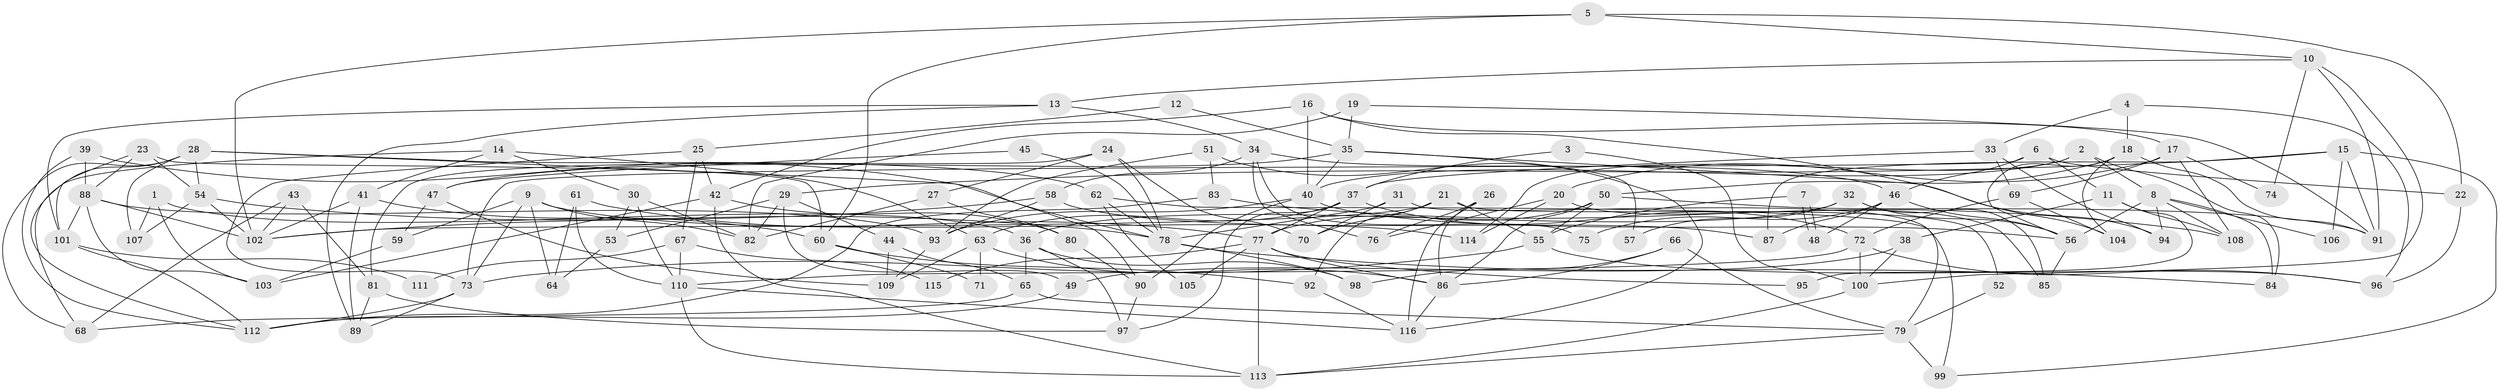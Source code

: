// coarse degree distribution, {5: 0.19753086419753085, 4: 0.20987654320987653, 6: 0.16049382716049382, 9: 0.037037037037037035, 2: 0.1111111111111111, 7: 0.07407407407407407, 8: 0.037037037037037035, 3: 0.16049382716049382, 10: 0.012345679012345678}
// Generated by graph-tools (version 1.1) at 2025/52/02/27/25 19:52:03]
// undirected, 116 vertices, 232 edges
graph export_dot {
graph [start="1"]
  node [color=gray90,style=filled];
  1;
  2;
  3;
  4;
  5;
  6;
  7;
  8;
  9;
  10;
  11;
  12;
  13;
  14;
  15;
  16;
  17;
  18;
  19;
  20;
  21;
  22;
  23;
  24;
  25;
  26;
  27;
  28;
  29;
  30;
  31;
  32;
  33;
  34;
  35;
  36;
  37;
  38;
  39;
  40;
  41;
  42;
  43;
  44;
  45;
  46;
  47;
  48;
  49;
  50;
  51;
  52;
  53;
  54;
  55;
  56;
  57;
  58;
  59;
  60;
  61;
  62;
  63;
  64;
  65;
  66;
  67;
  68;
  69;
  70;
  71;
  72;
  73;
  74;
  75;
  76;
  77;
  78;
  79;
  80;
  81;
  82;
  83;
  84;
  85;
  86;
  87;
  88;
  89;
  90;
  91;
  92;
  93;
  94;
  95;
  96;
  97;
  98;
  99;
  100;
  101;
  102;
  103;
  104;
  105;
  106;
  107;
  108;
  109;
  110;
  111;
  112;
  113;
  114;
  115;
  116;
  1 -- 107;
  1 -- 36;
  1 -- 103;
  2 -- 8;
  2 -- 40;
  2 -- 84;
  2 -- 114;
  3 -- 100;
  3 -- 37;
  4 -- 18;
  4 -- 96;
  4 -- 33;
  5 -- 102;
  5 -- 10;
  5 -- 22;
  5 -- 60;
  6 -- 73;
  6 -- 46;
  6 -- 11;
  6 -- 22;
  7 -- 48;
  7 -- 48;
  7 -- 55;
  8 -- 56;
  8 -- 108;
  8 -- 84;
  8 -- 94;
  8 -- 106;
  9 -- 73;
  9 -- 82;
  9 -- 59;
  9 -- 64;
  9 -- 114;
  10 -- 13;
  10 -- 91;
  10 -- 74;
  10 -- 100;
  11 -- 108;
  11 -- 38;
  11 -- 95;
  12 -- 25;
  12 -- 35;
  13 -- 89;
  13 -- 101;
  13 -- 34;
  14 -- 30;
  14 -- 41;
  14 -- 63;
  14 -- 68;
  15 -- 91;
  15 -- 87;
  15 -- 29;
  15 -- 99;
  15 -- 106;
  16 -- 17;
  16 -- 42;
  16 -- 40;
  16 -- 104;
  17 -- 20;
  17 -- 69;
  17 -- 74;
  17 -- 108;
  18 -- 91;
  18 -- 50;
  18 -- 56;
  18 -- 104;
  19 -- 35;
  19 -- 82;
  19 -- 91;
  20 -- 85;
  20 -- 114;
  20 -- 76;
  21 -- 102;
  21 -- 55;
  21 -- 52;
  21 -- 70;
  21 -- 92;
  22 -- 96;
  23 -- 101;
  23 -- 60;
  23 -- 54;
  23 -- 88;
  24 -- 70;
  24 -- 78;
  24 -- 27;
  24 -- 81;
  25 -- 42;
  25 -- 73;
  25 -- 67;
  26 -- 86;
  26 -- 76;
  26 -- 116;
  27 -- 80;
  27 -- 82;
  28 -- 62;
  28 -- 54;
  28 -- 68;
  28 -- 90;
  28 -- 107;
  28 -- 112;
  29 -- 53;
  29 -- 44;
  29 -- 49;
  29 -- 82;
  30 -- 82;
  30 -- 110;
  30 -- 53;
  31 -- 78;
  31 -- 79;
  31 -- 70;
  32 -- 56;
  32 -- 36;
  32 -- 57;
  32 -- 85;
  33 -- 37;
  33 -- 69;
  33 -- 94;
  34 -- 58;
  34 -- 46;
  34 -- 75;
  34 -- 76;
  35 -- 94;
  35 -- 47;
  35 -- 40;
  35 -- 57;
  36 -- 98;
  36 -- 97;
  36 -- 65;
  37 -- 72;
  37 -- 97;
  37 -- 63;
  37 -- 77;
  38 -- 49;
  38 -- 100;
  39 -- 88;
  39 -- 78;
  39 -- 112;
  40 -- 56;
  40 -- 90;
  40 -- 93;
  41 -- 60;
  41 -- 89;
  41 -- 102;
  42 -- 113;
  42 -- 103;
  42 -- 80;
  43 -- 68;
  43 -- 102;
  43 -- 81;
  44 -- 65;
  44 -- 109;
  45 -- 78;
  45 -- 47;
  46 -- 56;
  46 -- 48;
  46 -- 75;
  46 -- 87;
  47 -- 109;
  47 -- 59;
  49 -- 112;
  50 -- 77;
  50 -- 86;
  50 -- 55;
  50 -- 91;
  51 -- 93;
  51 -- 116;
  51 -- 83;
  52 -- 79;
  53 -- 64;
  54 -- 102;
  54 -- 78;
  54 -- 107;
  55 -- 96;
  55 -- 73;
  56 -- 85;
  58 -- 93;
  58 -- 102;
  58 -- 87;
  59 -- 103;
  60 -- 92;
  60 -- 71;
  61 -- 110;
  61 -- 77;
  61 -- 64;
  62 -- 99;
  62 -- 78;
  62 -- 105;
  63 -- 71;
  63 -- 86;
  63 -- 109;
  65 -- 68;
  65 -- 79;
  66 -- 86;
  66 -- 79;
  66 -- 98;
  67 -- 110;
  67 -- 111;
  67 -- 115;
  69 -- 104;
  69 -- 72;
  72 -- 100;
  72 -- 96;
  72 -- 110;
  73 -- 112;
  73 -- 89;
  77 -- 113;
  77 -- 86;
  77 -- 95;
  77 -- 105;
  77 -- 115;
  78 -- 84;
  78 -- 98;
  79 -- 113;
  79 -- 99;
  80 -- 90;
  81 -- 89;
  81 -- 97;
  83 -- 112;
  83 -- 108;
  86 -- 116;
  88 -- 93;
  88 -- 101;
  88 -- 102;
  88 -- 103;
  90 -- 97;
  92 -- 116;
  93 -- 109;
  100 -- 113;
  101 -- 112;
  101 -- 111;
  110 -- 116;
  110 -- 113;
}

